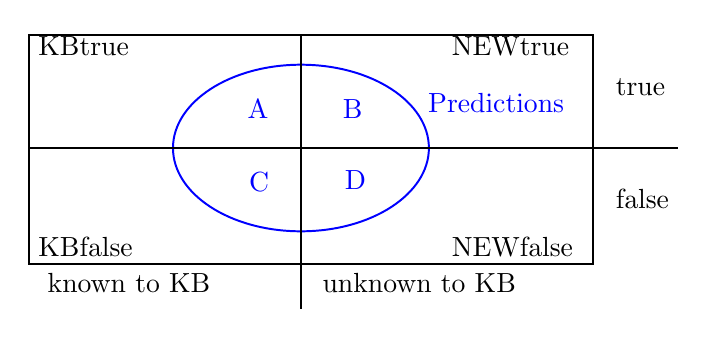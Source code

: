 % This is the TIKZ version of the file
%     model.svg
% generated by PowerLine, the free SVG editor with Latex support

% To include this picture in LaTex, write the following in its preamble:
%  \usepackage{tikz}
%  \usepackage{graphicx}
%  \usepackage{hyperref}
% Then write '\input{model.tikz}' where the picture shall appear in the LaTex document.

\begin{tikzpicture}

% Fabian: Keep figure in two colors.
% Even if printed in black and white, it's still clear enough

  \path[draw=blue, line width=0.709] (3.708, -1.458) ellipse (1.625 and 1.058);
  \node[above, right, color=blue, font=] at (5.2, -0.883) {Predictions};
  \node[above, right, color=blue, font=] at (2.908, -0.958) {A};
  \node[above, right, color=blue, font=] at (4.117, -0.967) {B};
  \node[above, right, color=blue, font=] at (2.925, -1.892) {C};
  \node[above, right, color=blue, font=] at (4.142, -1.867) {D};
  \node[above, right, color=black, font=] at (0.25, -0.167) {KBtrue};
  \node[above, right, color=black, font=] at (0.25, -2.708) {KBfalse};
  \node[above, right, color=black, font=] at (5.5, -0.167) {NEWtrue};
  \node[above, right, color=black, font=] at (5.5, -2.708) {NEWfalse};
  \node[above, right, color=black, font=] at (7.583, -0.683) {true};
  \node[above, right, color=black, font=] at (7.583, -2.1) {false};
  \node[above, right, color=black, font=] at (0.367, -3.167) {known to KB};
  \node[above, right, color=black, font=] at (3.858, -3.167) {unknown to KB};
  \path[draw=black, line width=0.709] (0.25, -0.017) rectangle (7.417, -2.933);
  \draw[draw=black, line width=0.709] (0.25, -1.458) -- (8.5, -1.458);
  \draw[draw=black, line width=0.709] (3.708, -0.025) -- (3.708, -3.5);
\end{tikzpicture}
